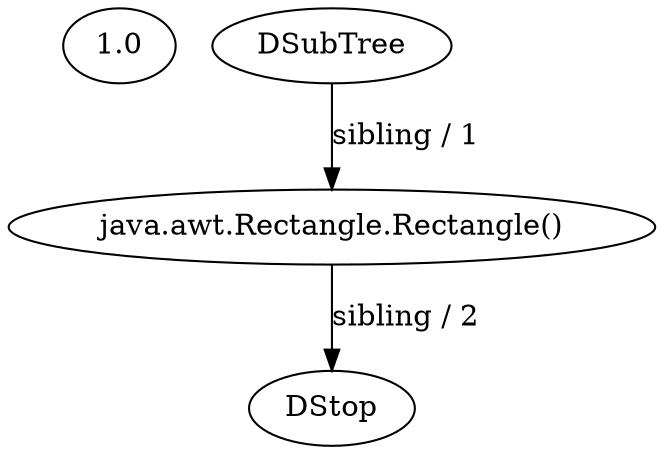 // Program AST
digraph {
	1.0 [label=1.0]
	0 [label=DSubTree]
	1 [label="java.awt.Rectangle.Rectangle()"]
	0 -> 1 [label="sibling / 1" constraint=true direction=LR]
	2 [label=DStop]
	1 -> 2 [label="sibling / 2" constraint=true direction=LR]
}
